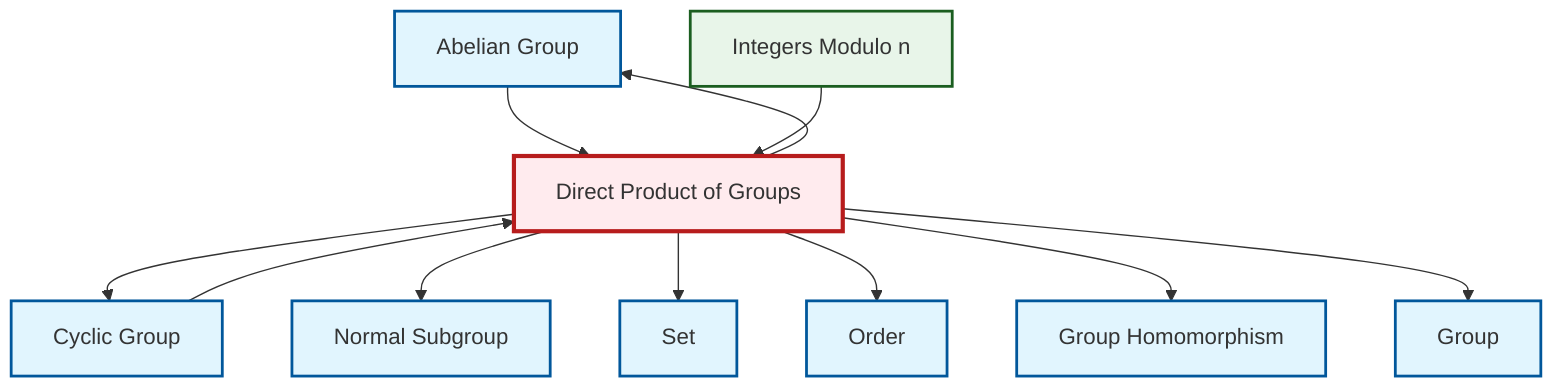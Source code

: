 graph TD
    classDef definition fill:#e1f5fe,stroke:#01579b,stroke-width:2px
    classDef theorem fill:#f3e5f5,stroke:#4a148c,stroke-width:2px
    classDef axiom fill:#fff3e0,stroke:#e65100,stroke-width:2px
    classDef example fill:#e8f5e9,stroke:#1b5e20,stroke-width:2px
    classDef current fill:#ffebee,stroke:#b71c1c,stroke-width:3px
    def-abelian-group["Abelian Group"]:::definition
    def-set["Set"]:::definition
    def-cyclic-group["Cyclic Group"]:::definition
    def-group["Group"]:::definition
    def-direct-product["Direct Product of Groups"]:::definition
    def-order["Order"]:::definition
    ex-quotient-integers-mod-n["Integers Modulo n"]:::example
    def-normal-subgroup["Normal Subgroup"]:::definition
    def-homomorphism["Group Homomorphism"]:::definition
    def-direct-product --> def-cyclic-group
    def-direct-product --> def-normal-subgroup
    def-direct-product --> def-abelian-group
    def-abelian-group --> def-direct-product
    def-direct-product --> def-set
    def-direct-product --> def-order
    ex-quotient-integers-mod-n --> def-direct-product
    def-cyclic-group --> def-direct-product
    def-direct-product --> def-homomorphism
    def-direct-product --> def-group
    class def-direct-product current